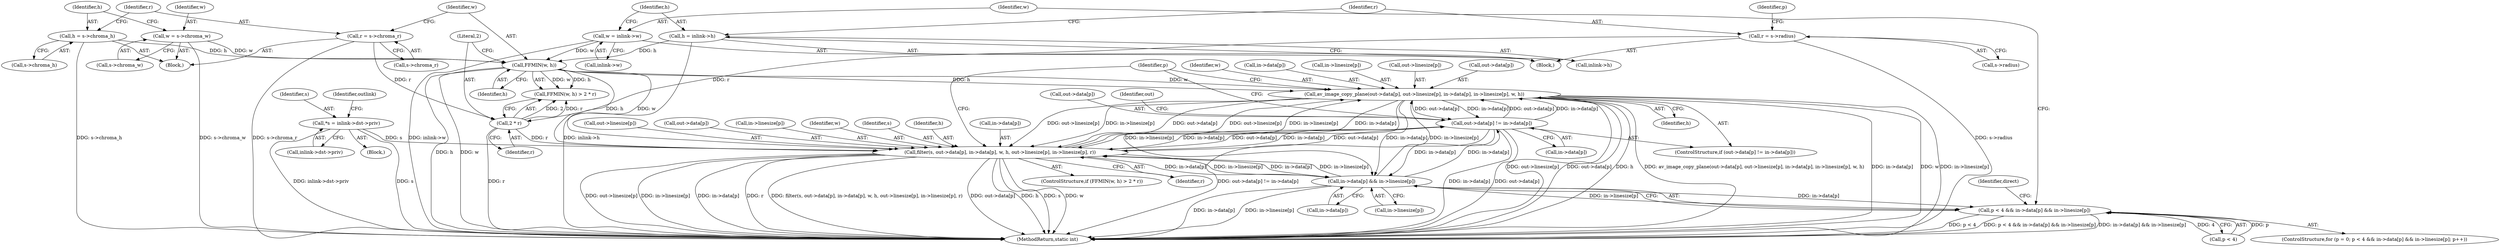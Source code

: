 digraph "0_FFmpeg_e43a0a232dbf6d3c161823c2e07c52e76227a1bc_3@API" {
"1000267" [label="(Call,av_image_copy_plane(out->data[p], out->linesize[p], in->data[p], in->linesize[p], w, h))"];
"1000256" [label="(Call,out->data[p] != in->data[p])"];
"1000267" [label="(Call,av_image_copy_plane(out->data[p], out->linesize[p], in->data[p], in->linesize[p], w, h))"];
"1000229" [label="(Call,filter(s, out->data[p], in->data[p], w, h, out->linesize[p], in->linesize[p], r))"];
"1000105" [label="(Call,*s = inlink->dst->priv)"];
"1000171" [label="(Call,in->data[p] && in->linesize[p])"];
"1000223" [label="(Call,FFMIN(w, h))"];
"1000186" [label="(Call,w = inlink->w)"];
"1000206" [label="(Call,w = s->chroma_w)"];
"1000211" [label="(Call,h = s->chroma_h)"];
"1000192" [label="(Call,h = inlink->h)"];
"1000226" [label="(Call,2 * r)"];
"1000216" [label="(Call,r = s->chroma_r)"];
"1000198" [label="(Call,r = s->radius)"];
"1000167" [label="(Call,p < 4 && in->data[p] && in->linesize[p])"];
"1000288" [label="(Identifier,w)"];
"1000300" [label="(MethodReturn,static int)"];
"1000213" [label="(Call,s->chroma_h)"];
"1000114" [label="(Identifier,outlink)"];
"1000106" [label="(Identifier,s)"];
"1000212" [label="(Identifier,h)"];
"1000289" [label="(Identifier,h)"];
"1000217" [label="(Identifier,r)"];
"1000200" [label="(Call,s->radius)"];
"1000243" [label="(Call,out->linesize[p])"];
"1000222" [label="(Call,FFMIN(w, h) > 2 * r)"];
"1000257" [label="(Call,out->data[p])"];
"1000292" [label="(Identifier,direct)"];
"1000188" [label="(Call,inlink->w)"];
"1000278" [label="(Call,in->data[p])"];
"1000221" [label="(ControlStructure,if (FFMIN(w, h) > 2 * r))"];
"1000186" [label="(Call,w = inlink->w)"];
"1000103" [label="(Block,)"];
"1000255" [label="(ControlStructure,if (out->data[p] != in->data[p]))"];
"1000206" [label="(Call,w = s->chroma_w)"];
"1000211" [label="(Call,h = s->chroma_h)"];
"1000231" [label="(Call,out->data[p])"];
"1000208" [label="(Call,s->chroma_w)"];
"1000248" [label="(Call,in->linesize[p])"];
"1000199" [label="(Identifier,r)"];
"1000183" [label="(Identifier,p)"];
"1000194" [label="(Call,inlink->h)"];
"1000205" [label="(Block,)"];
"1000172" [label="(Call,in->data[p])"];
"1000198" [label="(Call,r = s->radius)"];
"1000241" [label="(Identifier,w)"];
"1000224" [label="(Identifier,w)"];
"1000253" [label="(Identifier,r)"];
"1000256" [label="(Call,out->data[p] != in->data[p])"];
"1000267" [label="(Call,av_image_copy_plane(out->data[p], out->linesize[p], in->data[p], in->linesize[p], w, h))"];
"1000225" [label="(Identifier,h)"];
"1000163" [label="(ControlStructure,for (p = 0; p < 4 && in->data[p] && in->linesize[p]; p++))"];
"1000187" [label="(Identifier,w)"];
"1000105" [label="(Call,*s = inlink->dst->priv)"];
"1000167" [label="(Call,p < 4 && in->data[p] && in->linesize[p])"];
"1000283" [label="(Call,in->linesize[p])"];
"1000177" [label="(Call,in->linesize[p])"];
"1000192" [label="(Call,h = inlink->h)"];
"1000193" [label="(Identifier,h)"];
"1000168" [label="(Call,p < 4)"];
"1000171" [label="(Call,in->data[p] && in->linesize[p])"];
"1000204" [label="(Identifier,p)"];
"1000230" [label="(Identifier,s)"];
"1000273" [label="(Call,out->linesize[p])"];
"1000207" [label="(Identifier,w)"];
"1000107" [label="(Call,inlink->dst->priv)"];
"1000262" [label="(Call,in->data[p])"];
"1000242" [label="(Identifier,h)"];
"1000226" [label="(Call,2 * r)"];
"1000268" [label="(Call,out->data[p])"];
"1000228" [label="(Identifier,r)"];
"1000218" [label="(Call,s->chroma_r)"];
"1000236" [label="(Call,in->data[p])"];
"1000216" [label="(Call,r = s->chroma_r)"];
"1000223" [label="(Call,FFMIN(w, h))"];
"1000227" [label="(Literal,2)"];
"1000184" [label="(Block,)"];
"1000270" [label="(Identifier,out)"];
"1000229" [label="(Call,filter(s, out->data[p], in->data[p], w, h, out->linesize[p], in->linesize[p], r))"];
"1000267" -> "1000255"  [label="AST: "];
"1000267" -> "1000289"  [label="CFG: "];
"1000268" -> "1000267"  [label="AST: "];
"1000273" -> "1000267"  [label="AST: "];
"1000278" -> "1000267"  [label="AST: "];
"1000283" -> "1000267"  [label="AST: "];
"1000288" -> "1000267"  [label="AST: "];
"1000289" -> "1000267"  [label="AST: "];
"1000183" -> "1000267"  [label="CFG: "];
"1000267" -> "1000300"  [label="DDG: out->linesize[p]"];
"1000267" -> "1000300"  [label="DDG: out->data[p]"];
"1000267" -> "1000300"  [label="DDG: h"];
"1000267" -> "1000300"  [label="DDG: av_image_copy_plane(out->data[p], out->linesize[p], in->data[p], in->linesize[p], w, h)"];
"1000267" -> "1000300"  [label="DDG: in->data[p]"];
"1000267" -> "1000300"  [label="DDG: w"];
"1000267" -> "1000300"  [label="DDG: in->linesize[p]"];
"1000267" -> "1000171"  [label="DDG: in->data[p]"];
"1000267" -> "1000171"  [label="DDG: in->linesize[p]"];
"1000267" -> "1000229"  [label="DDG: out->data[p]"];
"1000267" -> "1000229"  [label="DDG: in->data[p]"];
"1000267" -> "1000229"  [label="DDG: out->linesize[p]"];
"1000267" -> "1000229"  [label="DDG: in->linesize[p]"];
"1000267" -> "1000256"  [label="DDG: out->data[p]"];
"1000267" -> "1000256"  [label="DDG: in->data[p]"];
"1000256" -> "1000267"  [label="DDG: out->data[p]"];
"1000256" -> "1000267"  [label="DDG: in->data[p]"];
"1000229" -> "1000267"  [label="DDG: out->linesize[p]"];
"1000229" -> "1000267"  [label="DDG: in->linesize[p]"];
"1000171" -> "1000267"  [label="DDG: in->linesize[p]"];
"1000223" -> "1000267"  [label="DDG: w"];
"1000223" -> "1000267"  [label="DDG: h"];
"1000256" -> "1000255"  [label="AST: "];
"1000256" -> "1000262"  [label="CFG: "];
"1000257" -> "1000256"  [label="AST: "];
"1000262" -> "1000256"  [label="AST: "];
"1000270" -> "1000256"  [label="CFG: "];
"1000183" -> "1000256"  [label="CFG: "];
"1000256" -> "1000300"  [label="DDG: out->data[p] != in->data[p]"];
"1000256" -> "1000300"  [label="DDG: in->data[p]"];
"1000256" -> "1000300"  [label="DDG: out->data[p]"];
"1000256" -> "1000171"  [label="DDG: in->data[p]"];
"1000256" -> "1000229"  [label="DDG: out->data[p]"];
"1000256" -> "1000229"  [label="DDG: in->data[p]"];
"1000229" -> "1000256"  [label="DDG: out->data[p]"];
"1000229" -> "1000256"  [label="DDG: in->data[p]"];
"1000171" -> "1000256"  [label="DDG: in->data[p]"];
"1000229" -> "1000221"  [label="AST: "];
"1000229" -> "1000253"  [label="CFG: "];
"1000230" -> "1000229"  [label="AST: "];
"1000231" -> "1000229"  [label="AST: "];
"1000236" -> "1000229"  [label="AST: "];
"1000241" -> "1000229"  [label="AST: "];
"1000242" -> "1000229"  [label="AST: "];
"1000243" -> "1000229"  [label="AST: "];
"1000248" -> "1000229"  [label="AST: "];
"1000253" -> "1000229"  [label="AST: "];
"1000183" -> "1000229"  [label="CFG: "];
"1000229" -> "1000300"  [label="DDG: in->linesize[p]"];
"1000229" -> "1000300"  [label="DDG: in->data[p]"];
"1000229" -> "1000300"  [label="DDG: r"];
"1000229" -> "1000300"  [label="DDG: filter(s, out->data[p], in->data[p], w, h, out->linesize[p], in->linesize[p], r)"];
"1000229" -> "1000300"  [label="DDG: out->data[p]"];
"1000229" -> "1000300"  [label="DDG: h"];
"1000229" -> "1000300"  [label="DDG: s"];
"1000229" -> "1000300"  [label="DDG: w"];
"1000229" -> "1000300"  [label="DDG: out->linesize[p]"];
"1000229" -> "1000171"  [label="DDG: in->data[p]"];
"1000229" -> "1000171"  [label="DDG: in->linesize[p]"];
"1000105" -> "1000229"  [label="DDG: s"];
"1000171" -> "1000229"  [label="DDG: in->data[p]"];
"1000171" -> "1000229"  [label="DDG: in->linesize[p]"];
"1000223" -> "1000229"  [label="DDG: w"];
"1000223" -> "1000229"  [label="DDG: h"];
"1000226" -> "1000229"  [label="DDG: r"];
"1000105" -> "1000103"  [label="AST: "];
"1000105" -> "1000107"  [label="CFG: "];
"1000106" -> "1000105"  [label="AST: "];
"1000107" -> "1000105"  [label="AST: "];
"1000114" -> "1000105"  [label="CFG: "];
"1000105" -> "1000300"  [label="DDG: inlink->dst->priv"];
"1000105" -> "1000300"  [label="DDG: s"];
"1000171" -> "1000167"  [label="AST: "];
"1000171" -> "1000172"  [label="CFG: "];
"1000171" -> "1000177"  [label="CFG: "];
"1000172" -> "1000171"  [label="AST: "];
"1000177" -> "1000171"  [label="AST: "];
"1000167" -> "1000171"  [label="CFG: "];
"1000171" -> "1000300"  [label="DDG: in->data[p]"];
"1000171" -> "1000300"  [label="DDG: in->linesize[p]"];
"1000171" -> "1000167"  [label="DDG: in->data[p]"];
"1000171" -> "1000167"  [label="DDG: in->linesize[p]"];
"1000223" -> "1000222"  [label="AST: "];
"1000223" -> "1000225"  [label="CFG: "];
"1000224" -> "1000223"  [label="AST: "];
"1000225" -> "1000223"  [label="AST: "];
"1000227" -> "1000223"  [label="CFG: "];
"1000223" -> "1000300"  [label="DDG: h"];
"1000223" -> "1000300"  [label="DDG: w"];
"1000223" -> "1000222"  [label="DDG: w"];
"1000223" -> "1000222"  [label="DDG: h"];
"1000186" -> "1000223"  [label="DDG: w"];
"1000206" -> "1000223"  [label="DDG: w"];
"1000211" -> "1000223"  [label="DDG: h"];
"1000192" -> "1000223"  [label="DDG: h"];
"1000186" -> "1000184"  [label="AST: "];
"1000186" -> "1000188"  [label="CFG: "];
"1000187" -> "1000186"  [label="AST: "];
"1000188" -> "1000186"  [label="AST: "];
"1000193" -> "1000186"  [label="CFG: "];
"1000186" -> "1000300"  [label="DDG: inlink->w"];
"1000206" -> "1000205"  [label="AST: "];
"1000206" -> "1000208"  [label="CFG: "];
"1000207" -> "1000206"  [label="AST: "];
"1000208" -> "1000206"  [label="AST: "];
"1000212" -> "1000206"  [label="CFG: "];
"1000206" -> "1000300"  [label="DDG: s->chroma_w"];
"1000211" -> "1000205"  [label="AST: "];
"1000211" -> "1000213"  [label="CFG: "];
"1000212" -> "1000211"  [label="AST: "];
"1000213" -> "1000211"  [label="AST: "];
"1000217" -> "1000211"  [label="CFG: "];
"1000211" -> "1000300"  [label="DDG: s->chroma_h"];
"1000192" -> "1000184"  [label="AST: "];
"1000192" -> "1000194"  [label="CFG: "];
"1000193" -> "1000192"  [label="AST: "];
"1000194" -> "1000192"  [label="AST: "];
"1000199" -> "1000192"  [label="CFG: "];
"1000192" -> "1000300"  [label="DDG: inlink->h"];
"1000226" -> "1000222"  [label="AST: "];
"1000226" -> "1000228"  [label="CFG: "];
"1000227" -> "1000226"  [label="AST: "];
"1000228" -> "1000226"  [label="AST: "];
"1000222" -> "1000226"  [label="CFG: "];
"1000226" -> "1000300"  [label="DDG: r"];
"1000226" -> "1000222"  [label="DDG: 2"];
"1000226" -> "1000222"  [label="DDG: r"];
"1000216" -> "1000226"  [label="DDG: r"];
"1000198" -> "1000226"  [label="DDG: r"];
"1000216" -> "1000205"  [label="AST: "];
"1000216" -> "1000218"  [label="CFG: "];
"1000217" -> "1000216"  [label="AST: "];
"1000218" -> "1000216"  [label="AST: "];
"1000224" -> "1000216"  [label="CFG: "];
"1000216" -> "1000300"  [label="DDG: s->chroma_r"];
"1000198" -> "1000184"  [label="AST: "];
"1000198" -> "1000200"  [label="CFG: "];
"1000199" -> "1000198"  [label="AST: "];
"1000200" -> "1000198"  [label="AST: "];
"1000204" -> "1000198"  [label="CFG: "];
"1000198" -> "1000300"  [label="DDG: s->radius"];
"1000167" -> "1000163"  [label="AST: "];
"1000167" -> "1000168"  [label="CFG: "];
"1000168" -> "1000167"  [label="AST: "];
"1000187" -> "1000167"  [label="CFG: "];
"1000292" -> "1000167"  [label="CFG: "];
"1000167" -> "1000300"  [label="DDG: p < 4"];
"1000167" -> "1000300"  [label="DDG: p < 4 && in->data[p] && in->linesize[p]"];
"1000167" -> "1000300"  [label="DDG: in->data[p] && in->linesize[p]"];
"1000168" -> "1000167"  [label="DDG: p"];
"1000168" -> "1000167"  [label="DDG: 4"];
}
